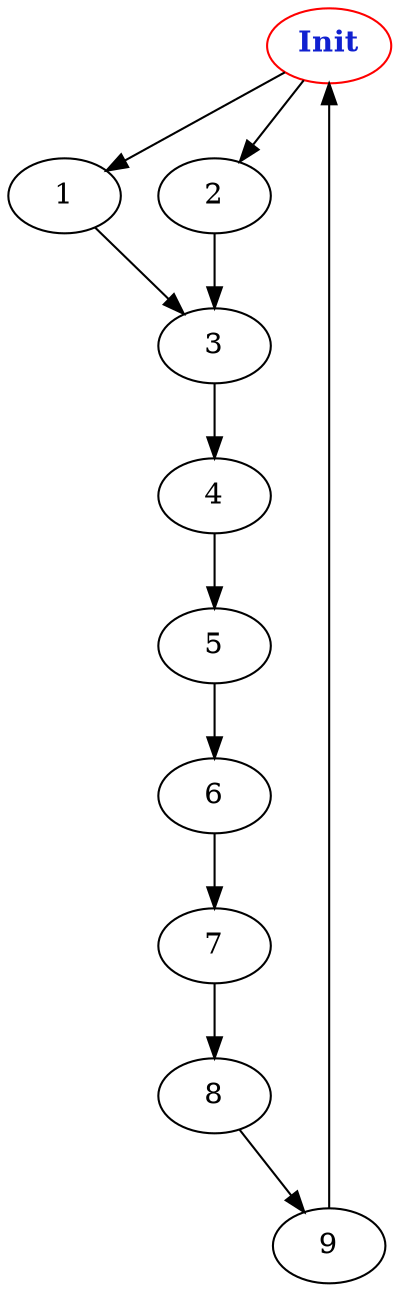 digraph "Net Graph with 21 nodes" {
edge ["class"="link-class"]
"0" ["color"="red","label"=<<b>Init</b>>,"fontcolor"="#1020d0"]
"0" -> "1" ["weight"="1.0"]
"0" -> "2" ["weight"="1.5"]
"1" -> "3" ["weight"="2.0"]
"2" -> "3" ["weight"="2.5"]
"3" -> "4" ["weight"="3.0"]
"4" -> "5" ["weight"="3.5"]
"5" -> "6" ["weight"="4.0"]
"6" -> "7" ["weight"="4.5"]
"7" -> "8" ["weight"="5.0"]
"8" -> "9" ["weight"="5.5"]
"9" -> "0" ["weight"="6.0"]
}